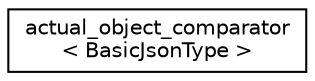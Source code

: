 digraph "Graphical Class Hierarchy"
{
 // LATEX_PDF_SIZE
  edge [fontname="Helvetica",fontsize="10",labelfontname="Helvetica",labelfontsize="10"];
  node [fontname="Helvetica",fontsize="10",shape=record];
  rankdir="LR";
  Node0 [label="actual_object_comparator\l\< BasicJsonType \>",height=0.2,width=0.4,color="black", fillcolor="white", style="filled",URL="$structdetail_1_1actual__object__comparator.html",tooltip=" "];
}
